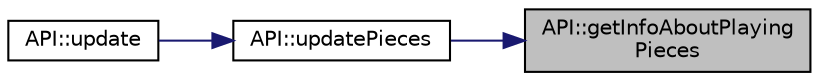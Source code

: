 digraph "API::getInfoAboutPlayingPieces"
{
 // LATEX_PDF_SIZE
  edge [fontname="Helvetica",fontsize="10",labelfontname="Helvetica",labelfontsize="10"];
  node [fontname="Helvetica",fontsize="10",shape=record];
  rankdir="RL";
  Node1 [label="API::getInfoAboutPlaying\lPieces",height=0.2,width=0.4,color="black", fillcolor="grey75", style="filled", fontcolor="black",tooltip="Get information about the pieces that have been kicked out of the board during the game."];
  Node1 -> Node2 [dir="back",color="midnightblue",fontsize="10",style="solid",fontname="Helvetica"];
  Node2 [label="API::updatePieces",height=0.2,width=0.4,color="black", fillcolor="white", style="filled",URL="$classAPI.html#ae2b3be0c9d2b51d6a02f958c1dd3e3f2",tooltip=" "];
  Node2 -> Node3 [dir="back",color="midnightblue",fontsize="10",style="solid",fontname="Helvetica"];
  Node3 [label="API::update",height=0.2,width=0.4,color="black", fillcolor="white", style="filled",URL="$classAPI.html#a957549e357eb94afffe68d47084c532f",tooltip=" "];
}
